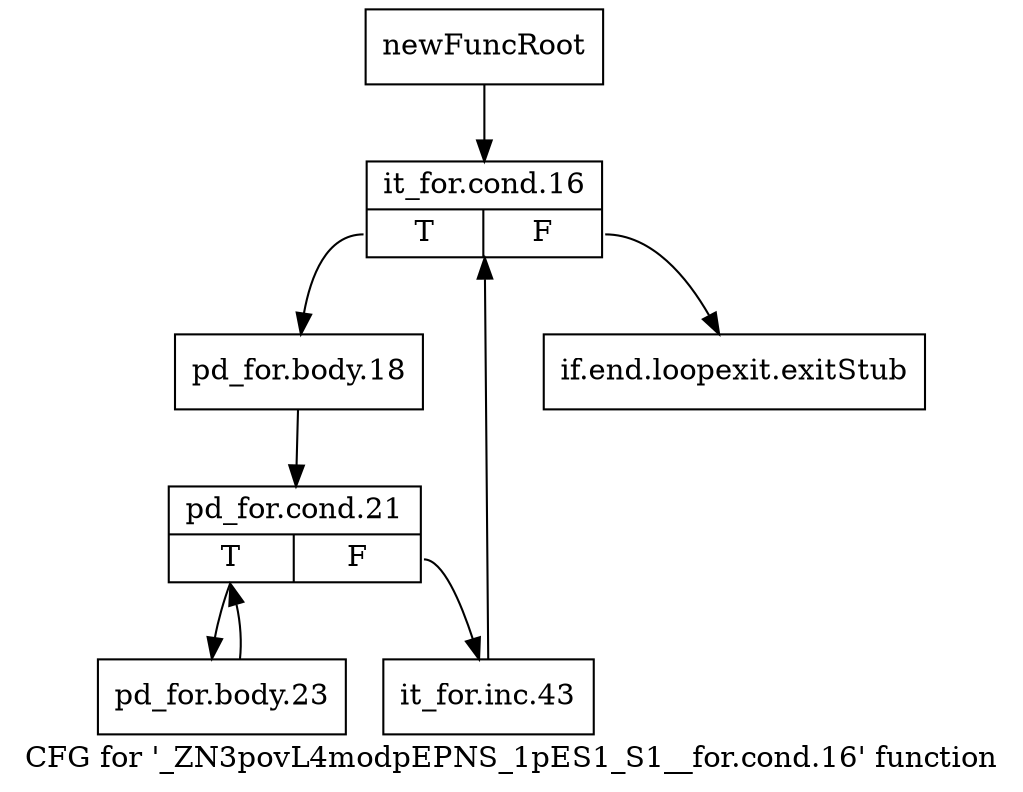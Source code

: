 digraph "CFG for '_ZN3povL4modpEPNS_1pES1_S1__for.cond.16' function" {
	label="CFG for '_ZN3povL4modpEPNS_1pES1_S1__for.cond.16' function";

	Node0x2a57a00 [shape=record,label="{newFuncRoot}"];
	Node0x2a57a00 -> Node0x2a57aa0;
	Node0x2a57a50 [shape=record,label="{if.end.loopexit.exitStub}"];
	Node0x2a57aa0 [shape=record,label="{it_for.cond.16|{<s0>T|<s1>F}}"];
	Node0x2a57aa0:s0 -> Node0x2a57af0;
	Node0x2a57aa0:s1 -> Node0x2a57a50;
	Node0x2a57af0 [shape=record,label="{pd_for.body.18}"];
	Node0x2a57af0 -> Node0x2a57b40;
	Node0x2a57b40 [shape=record,label="{pd_for.cond.21|{<s0>T|<s1>F}}"];
	Node0x2a57b40:s0 -> Node0x2a57be0;
	Node0x2a57b40:s1 -> Node0x2a57b90;
	Node0x2a57b90 [shape=record,label="{it_for.inc.43}"];
	Node0x2a57b90 -> Node0x2a57aa0;
	Node0x2a57be0 [shape=record,label="{pd_for.body.23}"];
	Node0x2a57be0 -> Node0x2a57b40;
}
